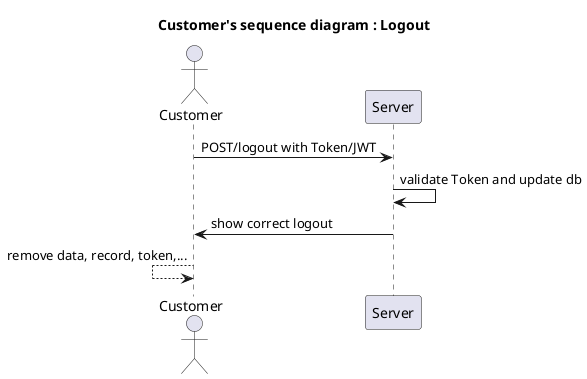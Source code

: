 @startuml Application use cases diagram
title Customer's sequence diagram : Logout



actor Customer
participant Server

Customer -> Server : POST/logout with Token/JWT 
Server -> Server : validate Token and update db
Server -> Customer : show correct logout
Customer <-- Customer : remove data, record, token,...